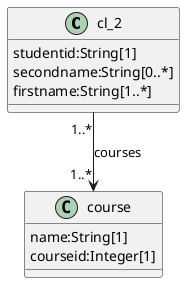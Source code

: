 @startuml


class cl_2{
studentid:String[1]
secondname:String[0..*]
firstname:String[1..*]

}


class course{
name:String[1]
courseid:Integer[1]

}

cl_2 "1..*" --> "1..*" course:"courses"
@enduml
